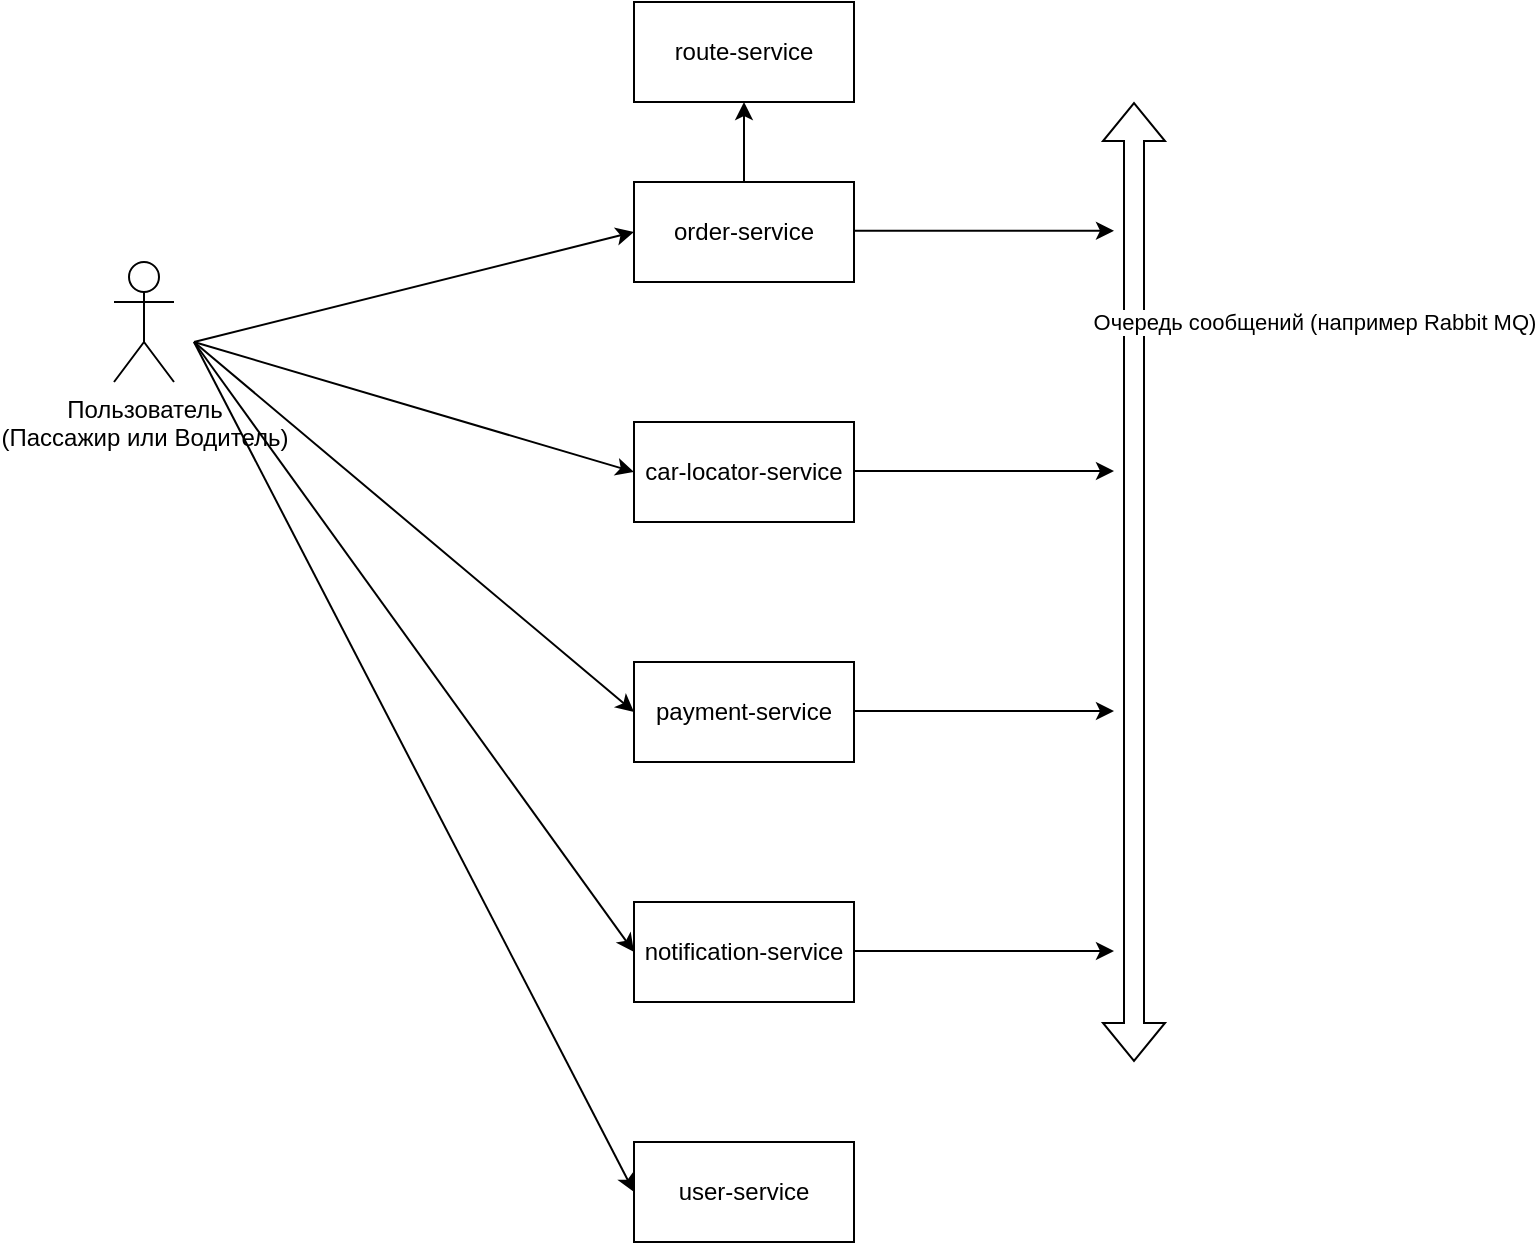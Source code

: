 <mxfile version="22.1.0" type="device">
  <diagram id="R2lEEEUBdFMjLlhIrx00" name="Page-1">
    <mxGraphModel dx="1760" dy="507" grid="1" gridSize="10" guides="1" tooltips="1" connect="1" arrows="1" fold="1" page="1" pageScale="1" pageWidth="850" pageHeight="1100" math="0" shadow="0" extFonts="Permanent Marker^https://fonts.googleapis.com/css?family=Permanent+Marker">
      <root>
        <mxCell id="0" />
        <mxCell id="1" parent="0" />
        <mxCell id="uOITPtpn370tIWYZJw4o-8" value="" style="shape=flexArrow;endArrow=classic;startArrow=classic;html=1;rounded=0;" parent="1" edge="1">
          <mxGeometry width="100" height="100" relative="1" as="geometry">
            <mxPoint x="450" y="640" as="sourcePoint" />
            <mxPoint x="450" y="160" as="targetPoint" />
          </mxGeometry>
        </mxCell>
        <mxCell id="uOITPtpn370tIWYZJw4o-30" value="Очередь сообщений (например Rabbit MQ)" style="edgeLabel;html=1;align=center;verticalAlign=middle;resizable=0;points=[];" parent="uOITPtpn370tIWYZJw4o-8" vertex="1" connectable="0">
          <mxGeometry x="-0.295" y="-5" relative="1" as="geometry">
            <mxPoint x="85" y="-201" as="offset" />
          </mxGeometry>
        </mxCell>
        <mxCell id="uOITPtpn370tIWYZJw4o-13" value="route-service" style="html=1;whiteSpace=wrap;" parent="1" vertex="1">
          <mxGeometry x="200" y="110" width="110" height="50" as="geometry" />
        </mxCell>
        <mxCell id="uOITPtpn370tIWYZJw4o-14" value="order-service" style="html=1;whiteSpace=wrap;" parent="1" vertex="1">
          <mxGeometry x="200" y="200" width="110" height="50" as="geometry" />
        </mxCell>
        <mxCell id="uOITPtpn370tIWYZJw4o-15" value="car-locator-service" style="html=1;whiteSpace=wrap;" parent="1" vertex="1">
          <mxGeometry x="200" y="320" width="110" height="50" as="geometry" />
        </mxCell>
        <mxCell id="uOITPtpn370tIWYZJw4o-16" value="payment-service" style="html=1;whiteSpace=wrap;" parent="1" vertex="1">
          <mxGeometry x="200" y="440" width="110" height="50" as="geometry" />
        </mxCell>
        <mxCell id="uOITPtpn370tIWYZJw4o-32" value="" style="endArrow=classic;html=1;rounded=0;entryX=0.5;entryY=1;entryDx=0;entryDy=0;exitX=0.5;exitY=0;exitDx=0;exitDy=0;" parent="1" source="uOITPtpn370tIWYZJw4o-14" target="uOITPtpn370tIWYZJw4o-13" edge="1">
          <mxGeometry width="50" height="50" relative="1" as="geometry">
            <mxPoint x="90" y="230" as="sourcePoint" />
            <mxPoint x="206" y="153" as="targetPoint" />
          </mxGeometry>
        </mxCell>
        <mxCell id="4s3yu0GOW7Fp6DB8CAcQ-9" value="" style="endArrow=classic;html=1;rounded=0;exitX=1;exitY=0.5;exitDx=0;exitDy=0;" parent="1" edge="1">
          <mxGeometry width="50" height="50" relative="1" as="geometry">
            <mxPoint x="310" y="344.5" as="sourcePoint" />
            <mxPoint x="440" y="344.5" as="targetPoint" />
          </mxGeometry>
        </mxCell>
        <mxCell id="4s3yu0GOW7Fp6DB8CAcQ-10" value="" style="endArrow=classic;html=1;rounded=0;exitX=1;exitY=0.5;exitDx=0;exitDy=0;" parent="1" edge="1">
          <mxGeometry width="50" height="50" relative="1" as="geometry">
            <mxPoint x="310" y="464.5" as="sourcePoint" />
            <mxPoint x="440" y="464.5" as="targetPoint" />
          </mxGeometry>
        </mxCell>
        <mxCell id="4s3yu0GOW7Fp6DB8CAcQ-20" value="Пользователь&lt;br&gt;(Пассажир или Водитель)" style="shape=umlActor;verticalLabelPosition=bottom;verticalAlign=top;html=1;outlineConnect=0;" parent="1" vertex="1">
          <mxGeometry x="-60" y="240" width="30" height="60" as="geometry" />
        </mxCell>
        <mxCell id="4s3yu0GOW7Fp6DB8CAcQ-22" value="" style="endArrow=classic;html=1;rounded=0;entryX=0;entryY=0.5;entryDx=0;entryDy=0;" parent="1" target="uOITPtpn370tIWYZJw4o-14" edge="1">
          <mxGeometry width="50" height="50" relative="1" as="geometry">
            <mxPoint x="-20" y="280" as="sourcePoint" />
            <mxPoint x="-40" y="230" as="targetPoint" />
          </mxGeometry>
        </mxCell>
        <mxCell id="4s3yu0GOW7Fp6DB8CAcQ-23" value="" style="endArrow=classic;html=1;rounded=0;entryX=0;entryY=0.5;entryDx=0;entryDy=0;" parent="1" target="uOITPtpn370tIWYZJw4o-15" edge="1">
          <mxGeometry width="50" height="50" relative="1" as="geometry">
            <mxPoint x="-20" y="280" as="sourcePoint" />
            <mxPoint x="-40" y="340" as="targetPoint" />
          </mxGeometry>
        </mxCell>
        <mxCell id="4s3yu0GOW7Fp6DB8CAcQ-24" value="" style="endArrow=classic;html=1;rounded=0;entryX=0;entryY=0.5;entryDx=0;entryDy=0;" parent="1" target="uOITPtpn370tIWYZJw4o-16" edge="1">
          <mxGeometry width="50" height="50" relative="1" as="geometry">
            <mxPoint x="-20" y="280" as="sourcePoint" />
            <mxPoint x="-40" y="470" as="targetPoint" />
          </mxGeometry>
        </mxCell>
        <mxCell id="4s3yu0GOW7Fp6DB8CAcQ-26" value="" style="endArrow=classic;html=1;rounded=0;exitX=1;exitY=0.5;exitDx=0;exitDy=0;" parent="1" edge="1">
          <mxGeometry width="50" height="50" relative="1" as="geometry">
            <mxPoint x="310" y="224.41" as="sourcePoint" />
            <mxPoint x="440" y="224.41" as="targetPoint" />
          </mxGeometry>
        </mxCell>
        <mxCell id="4s3yu0GOW7Fp6DB8CAcQ-29" value="notification-service" style="html=1;whiteSpace=wrap;" parent="1" vertex="1">
          <mxGeometry x="200" y="560" width="110" height="50" as="geometry" />
        </mxCell>
        <mxCell id="4s3yu0GOW7Fp6DB8CAcQ-30" value="" style="endArrow=classic;html=1;rounded=0;exitX=1;exitY=0.5;exitDx=0;exitDy=0;" parent="1" edge="1">
          <mxGeometry width="50" height="50" relative="1" as="geometry">
            <mxPoint x="310" y="584.5" as="sourcePoint" />
            <mxPoint x="440" y="584.5" as="targetPoint" />
          </mxGeometry>
        </mxCell>
        <mxCell id="4s3yu0GOW7Fp6DB8CAcQ-31" value="" style="endArrow=classic;html=1;rounded=0;entryX=0;entryY=0.5;entryDx=0;entryDy=0;" parent="1" edge="1">
          <mxGeometry width="50" height="50" relative="1" as="geometry">
            <mxPoint x="-20" y="280" as="sourcePoint" />
            <mxPoint x="200" y="585" as="targetPoint" />
          </mxGeometry>
        </mxCell>
        <mxCell id="L-7pfZOpeseQC5tF4M3R-1" value="user-service" style="html=1;whiteSpace=wrap;" vertex="1" parent="1">
          <mxGeometry x="200" y="680" width="110" height="50" as="geometry" />
        </mxCell>
        <mxCell id="L-7pfZOpeseQC5tF4M3R-2" value="" style="endArrow=classic;html=1;rounded=0;entryX=0;entryY=0.5;entryDx=0;entryDy=0;" edge="1" parent="1" target="L-7pfZOpeseQC5tF4M3R-1">
          <mxGeometry width="50" height="50" relative="1" as="geometry">
            <mxPoint x="-20" y="280" as="sourcePoint" />
            <mxPoint x="210" y="595" as="targetPoint" />
          </mxGeometry>
        </mxCell>
      </root>
    </mxGraphModel>
  </diagram>
</mxfile>
